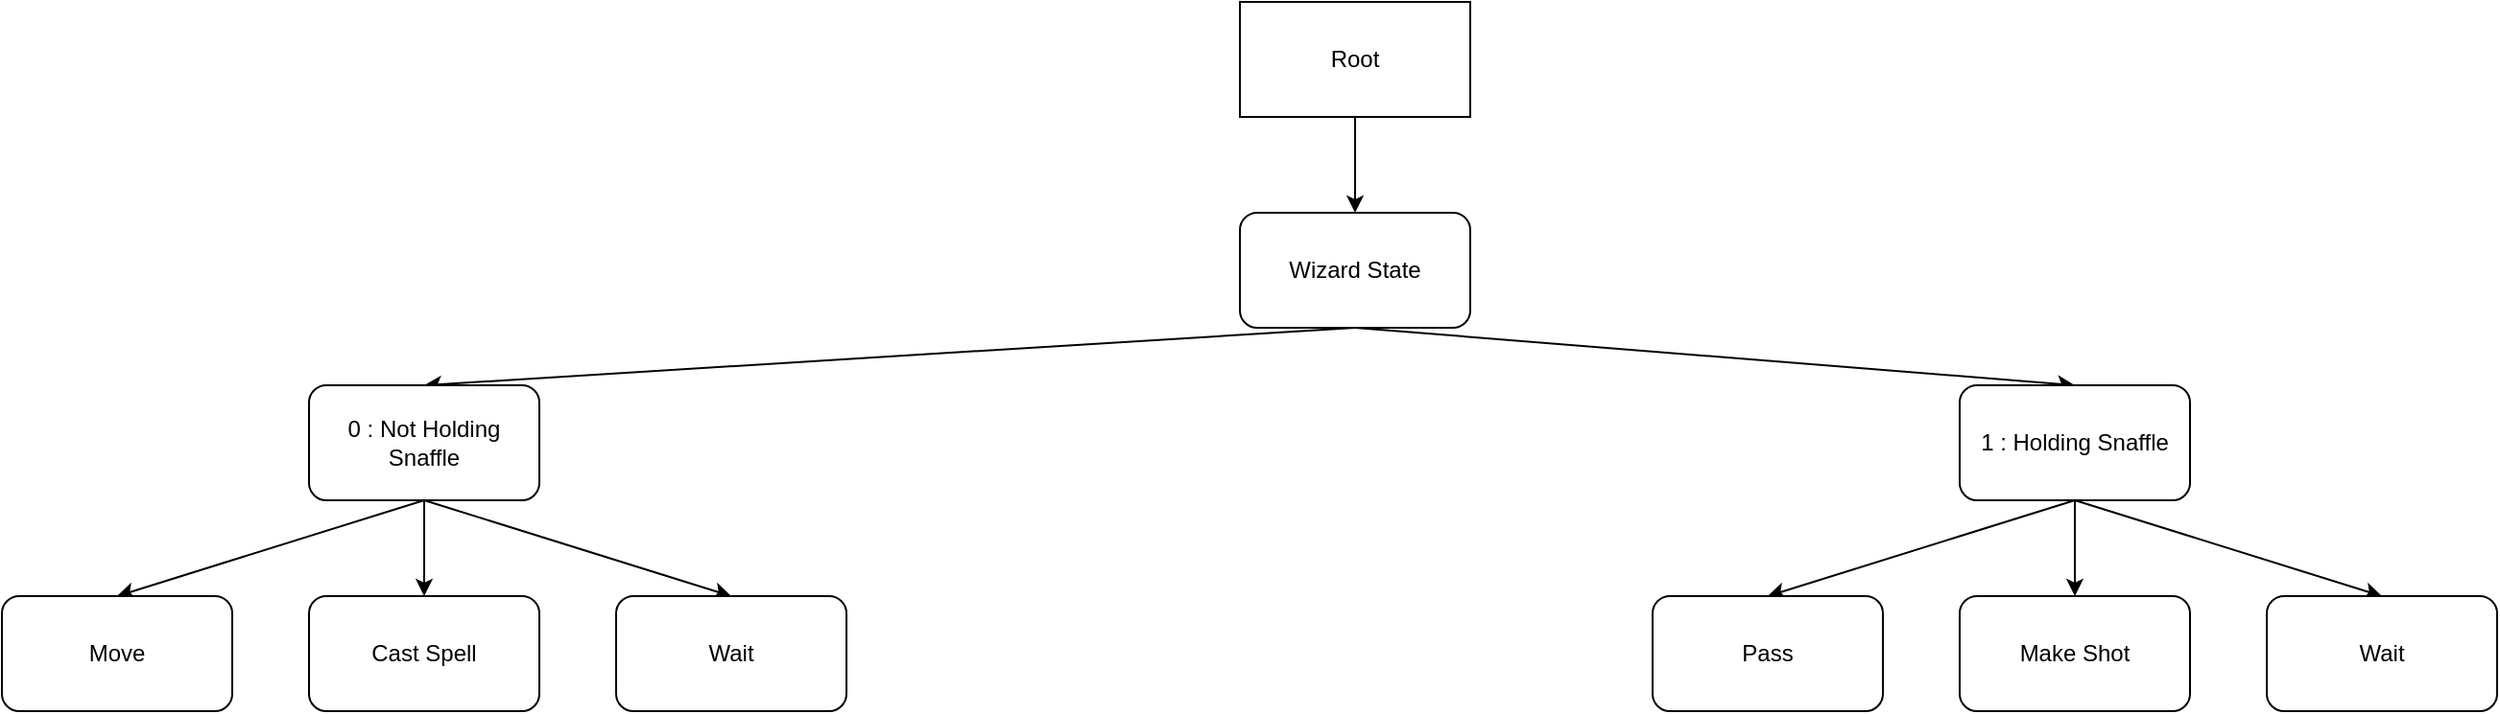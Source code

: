 <mxfile version="20.5.3" type="embed"><diagram id="23iRSUPoRavnBvh4doch" name="Page-1"><mxGraphModel dx="1174" dy="723" grid="1" gridSize="10" guides="1" tooltips="1" connect="1" arrows="1" fold="1" page="1" pageScale="1" pageWidth="827" pageHeight="1169" math="0" shadow="0"><root><mxCell id="0"/><mxCell id="1" parent="0"/><mxCell id="2" style="edgeStyle=orthogonalEdgeStyle;rounded=0;orthogonalLoop=1;jettySize=auto;html=1;exitX=0.5;exitY=1;exitDx=0;exitDy=0;noEdgeStyle=1;orthogonal=1;" edge="1" parent="1" source="3" target="6"><mxGeometry relative="1" as="geometry"/></mxCell><mxCell id="3" value="&lt;div&gt;Root&lt;/div&gt;" style="rounded=0;whiteSpace=wrap;html=1;" vertex="1" parent="1"><mxGeometry x="775" width="120" height="60" as="geometry"/></mxCell><mxCell id="4" style="rounded=0;orthogonalLoop=1;jettySize=auto;html=1;exitX=0.5;exitY=1;exitDx=0;exitDy=0;entryX=0.5;entryY=0;entryDx=0;entryDy=0;noEdgeStyle=1;orthogonal=1;" edge="1" parent="1" source="6" target="10"><mxGeometry relative="1" as="geometry"/></mxCell><mxCell id="5" style="rounded=0;orthogonalLoop=1;jettySize=auto;html=1;exitX=0.5;exitY=1;exitDx=0;exitDy=0;entryX=0.5;entryY=0;entryDx=0;entryDy=0;noEdgeStyle=1;orthogonal=1;" edge="1" parent="1" source="6" target="12"><mxGeometry relative="1" as="geometry"><mxPoint x="650" y="270" as="targetPoint"/></mxGeometry></mxCell><mxCell id="6" value="Wizard State" style="rounded=1;whiteSpace=wrap;html=1;" vertex="1" parent="1"><mxGeometry x="775" y="110" width="120" height="60" as="geometry"/></mxCell><mxCell id="7" style="rounded=0;orthogonalLoop=1;jettySize=auto;html=1;exitX=0.5;exitY=1;exitDx=0;exitDy=0;entryX=0.5;entryY=0;entryDx=0;entryDy=0;noEdgeStyle=1;orthogonal=1;" edge="1" parent="1" source="10" target="13"><mxGeometry relative="1" as="geometry"><mxPoint x="-410" y="240" as="targetPoint"/></mxGeometry></mxCell><mxCell id="8" style="rounded=0;orthogonalLoop=1;jettySize=auto;html=1;exitX=0.5;exitY=1;exitDx=0;exitDy=0;entryX=0.5;entryY=0;entryDx=0;entryDy=0;noEdgeStyle=1;orthogonal=1;" edge="1" parent="1" source="10" target="14"><mxGeometry relative="1" as="geometry"/></mxCell><mxCell id="9" style="rounded=0;orthogonalLoop=1;jettySize=auto;html=1;exitX=0.5;exitY=1;exitDx=0;exitDy=0;entryX=0.5;entryY=0;entryDx=0;entryDy=0;noEdgeStyle=1;orthogonal=1;" edge="1" parent="1" source="10" target="15"><mxGeometry relative="1" as="geometry"/></mxCell><mxCell id="10" value="0 : Not Holding Snaffle" style="rounded=1;whiteSpace=wrap;html=1;" vertex="1" parent="1"><mxGeometry x="290" y="200" width="120" height="60" as="geometry"/></mxCell><mxCell id="11" style="rounded=0;orthogonalLoop=1;jettySize=auto;html=1;exitX=0.5;exitY=0;exitDx=0;exitDy=0;entryX=0.5;entryY=0;entryDx=0;entryDy=0;" edge="1" parent="1" source="12" target="12"><mxGeometry relative="1" as="geometry"/></mxCell><mxCell id="17" style="rounded=0;orthogonalLoop=1;jettySize=auto;html=1;exitX=0.5;exitY=1;exitDx=0;exitDy=0;entryX=0.5;entryY=0;entryDx=0;entryDy=0;noEdgeStyle=1;orthogonal=1;" edge="1" parent="1" source="12" target="16"><mxGeometry relative="1" as="geometry"/></mxCell><mxCell id="19" style="edgeStyle=none;rounded=0;orthogonalLoop=1;jettySize=auto;html=1;exitX=0.5;exitY=1;exitDx=0;exitDy=0;entryX=0.5;entryY=0;entryDx=0;entryDy=0;noEdgeStyle=1;orthogonal=1;" edge="1" parent="1" source="12" target="18"><mxGeometry relative="1" as="geometry"/></mxCell><mxCell id="22" style="edgeStyle=none;rounded=0;orthogonalLoop=1;jettySize=auto;html=1;exitX=0.5;exitY=1;exitDx=0;exitDy=0;entryX=0.5;entryY=0;entryDx=0;entryDy=0;noEdgeStyle=1;orthogonal=1;" edge="1" parent="1" source="12" target="21"><mxGeometry relative="1" as="geometry"/></mxCell><mxCell id="12" value="&lt;div&gt;1 : Holding Snaffle&lt;/div&gt;" style="rounded=1;whiteSpace=wrap;html=1;" vertex="1" parent="1"><mxGeometry x="1150" y="200" width="120" height="60" as="geometry"/></mxCell><mxCell id="13" value="&lt;div&gt;Move&lt;/div&gt;" style="rounded=1;whiteSpace=wrap;html=1;" vertex="1" parent="1"><mxGeometry x="130" y="310" width="120" height="60" as="geometry"/></mxCell><mxCell id="14" value="&lt;div&gt;Cast Spell&lt;/div&gt;" style="rounded=1;whiteSpace=wrap;html=1;" vertex="1" parent="1"><mxGeometry x="290" y="310" width="120" height="60" as="geometry"/></mxCell><mxCell id="15" value="Wait" style="rounded=1;whiteSpace=wrap;html=1;" vertex="1" parent="1"><mxGeometry x="450" y="310" width="120" height="60" as="geometry"/></mxCell><mxCell id="16" value="Pass" style="rounded=1;whiteSpace=wrap;html=1;" vertex="1" parent="1"><mxGeometry x="990" y="310" width="120" height="60" as="geometry"/></mxCell><mxCell id="18" value="Make Shot" style="rounded=1;whiteSpace=wrap;html=1;" vertex="1" parent="1"><mxGeometry x="1150" y="310" width="120" height="60" as="geometry"/></mxCell><mxCell id="21" value="Wait" style="rounded=1;whiteSpace=wrap;html=1;" vertex="1" parent="1"><mxGeometry x="1310" y="310" width="120" height="60" as="geometry"/></mxCell></root></mxGraphModel></diagram></mxfile>